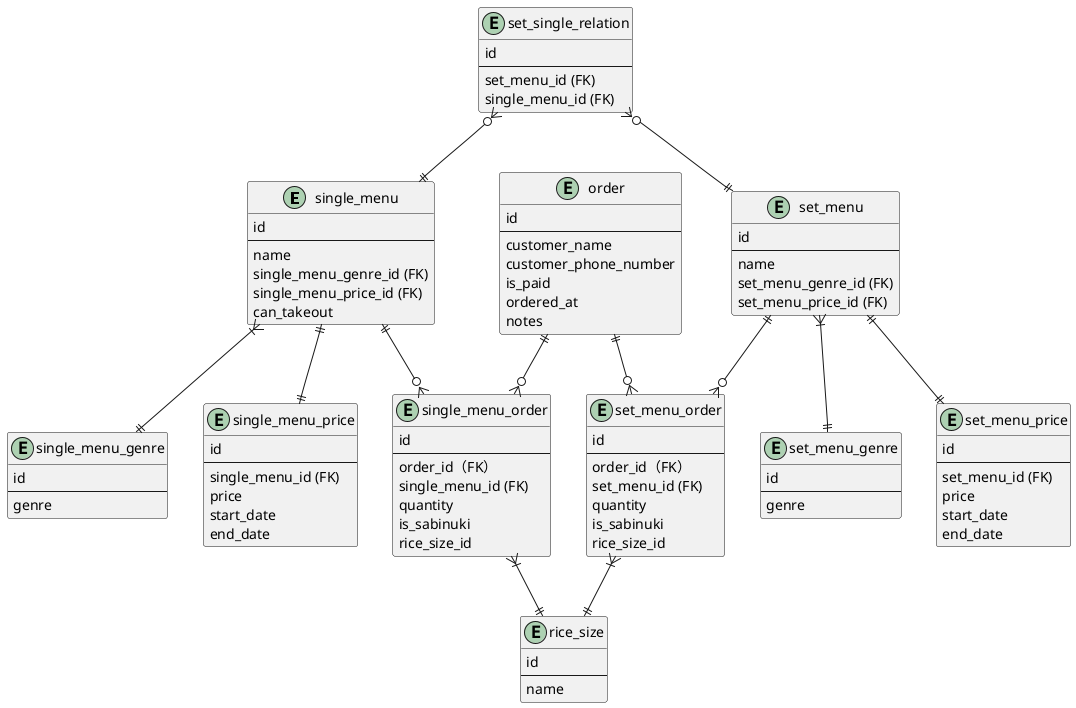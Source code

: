 @startuml
entity single_menu{
    id
    --
    name
    single_menu_genre_id (FK)
    single_menu_price_id (FK)
    can_takeout
}

entity single_menu_genre {
    id
    --
    genre
}

entity single_menu_price {
    id
    --
    single_menu_id (FK)
    price
    start_date
    end_date
}

entity set_menu{
    id
    --
    name 
    set_menu_genre_id (FK)
    set_menu_price_id (FK)
}

entity set_menu_genre {
    id
    --
    genre
}

entity set_menu_price {
    id
    --
    set_menu_id (FK)
    price
    start_date
    end_date
}

entity order{
    id
    --
    customer_name
    customer_phone_number
    is_paid
    ordered_at
    notes
}

entity single_menu_order{
    id
    --
    order_id（FK）
    single_menu_id (FK)
    quantity
    is_sabinuki
    rice_size_id
}

entity set_menu_order{
    id
    --
    order_id（FK）
    set_menu_id (FK)
    quantity
    is_sabinuki
    rice_size_id
}

entity rice_size{
    id
    --
    name
}

entity set_single_relation {
    id
    --
    set_menu_id (FK)
    single_menu_id (FK)
}

single_menu }|--|| single_menu_genre
single_menu ||--|| single_menu_price
single_menu ||--o{ single_menu_order
set_menu }|--|| set_menu_genre
set_menu ||--|| set_menu_price
set_menu ||--o{ set_menu_order
order ||--o{ single_menu_order
order ||--o{ set_menu_order
single_menu_order }|--|| rice_size
set_menu_order }|--|| rice_size
set_single_relation }o--|| set_menu
set_single_relation }o--|| single_menu

@enduml